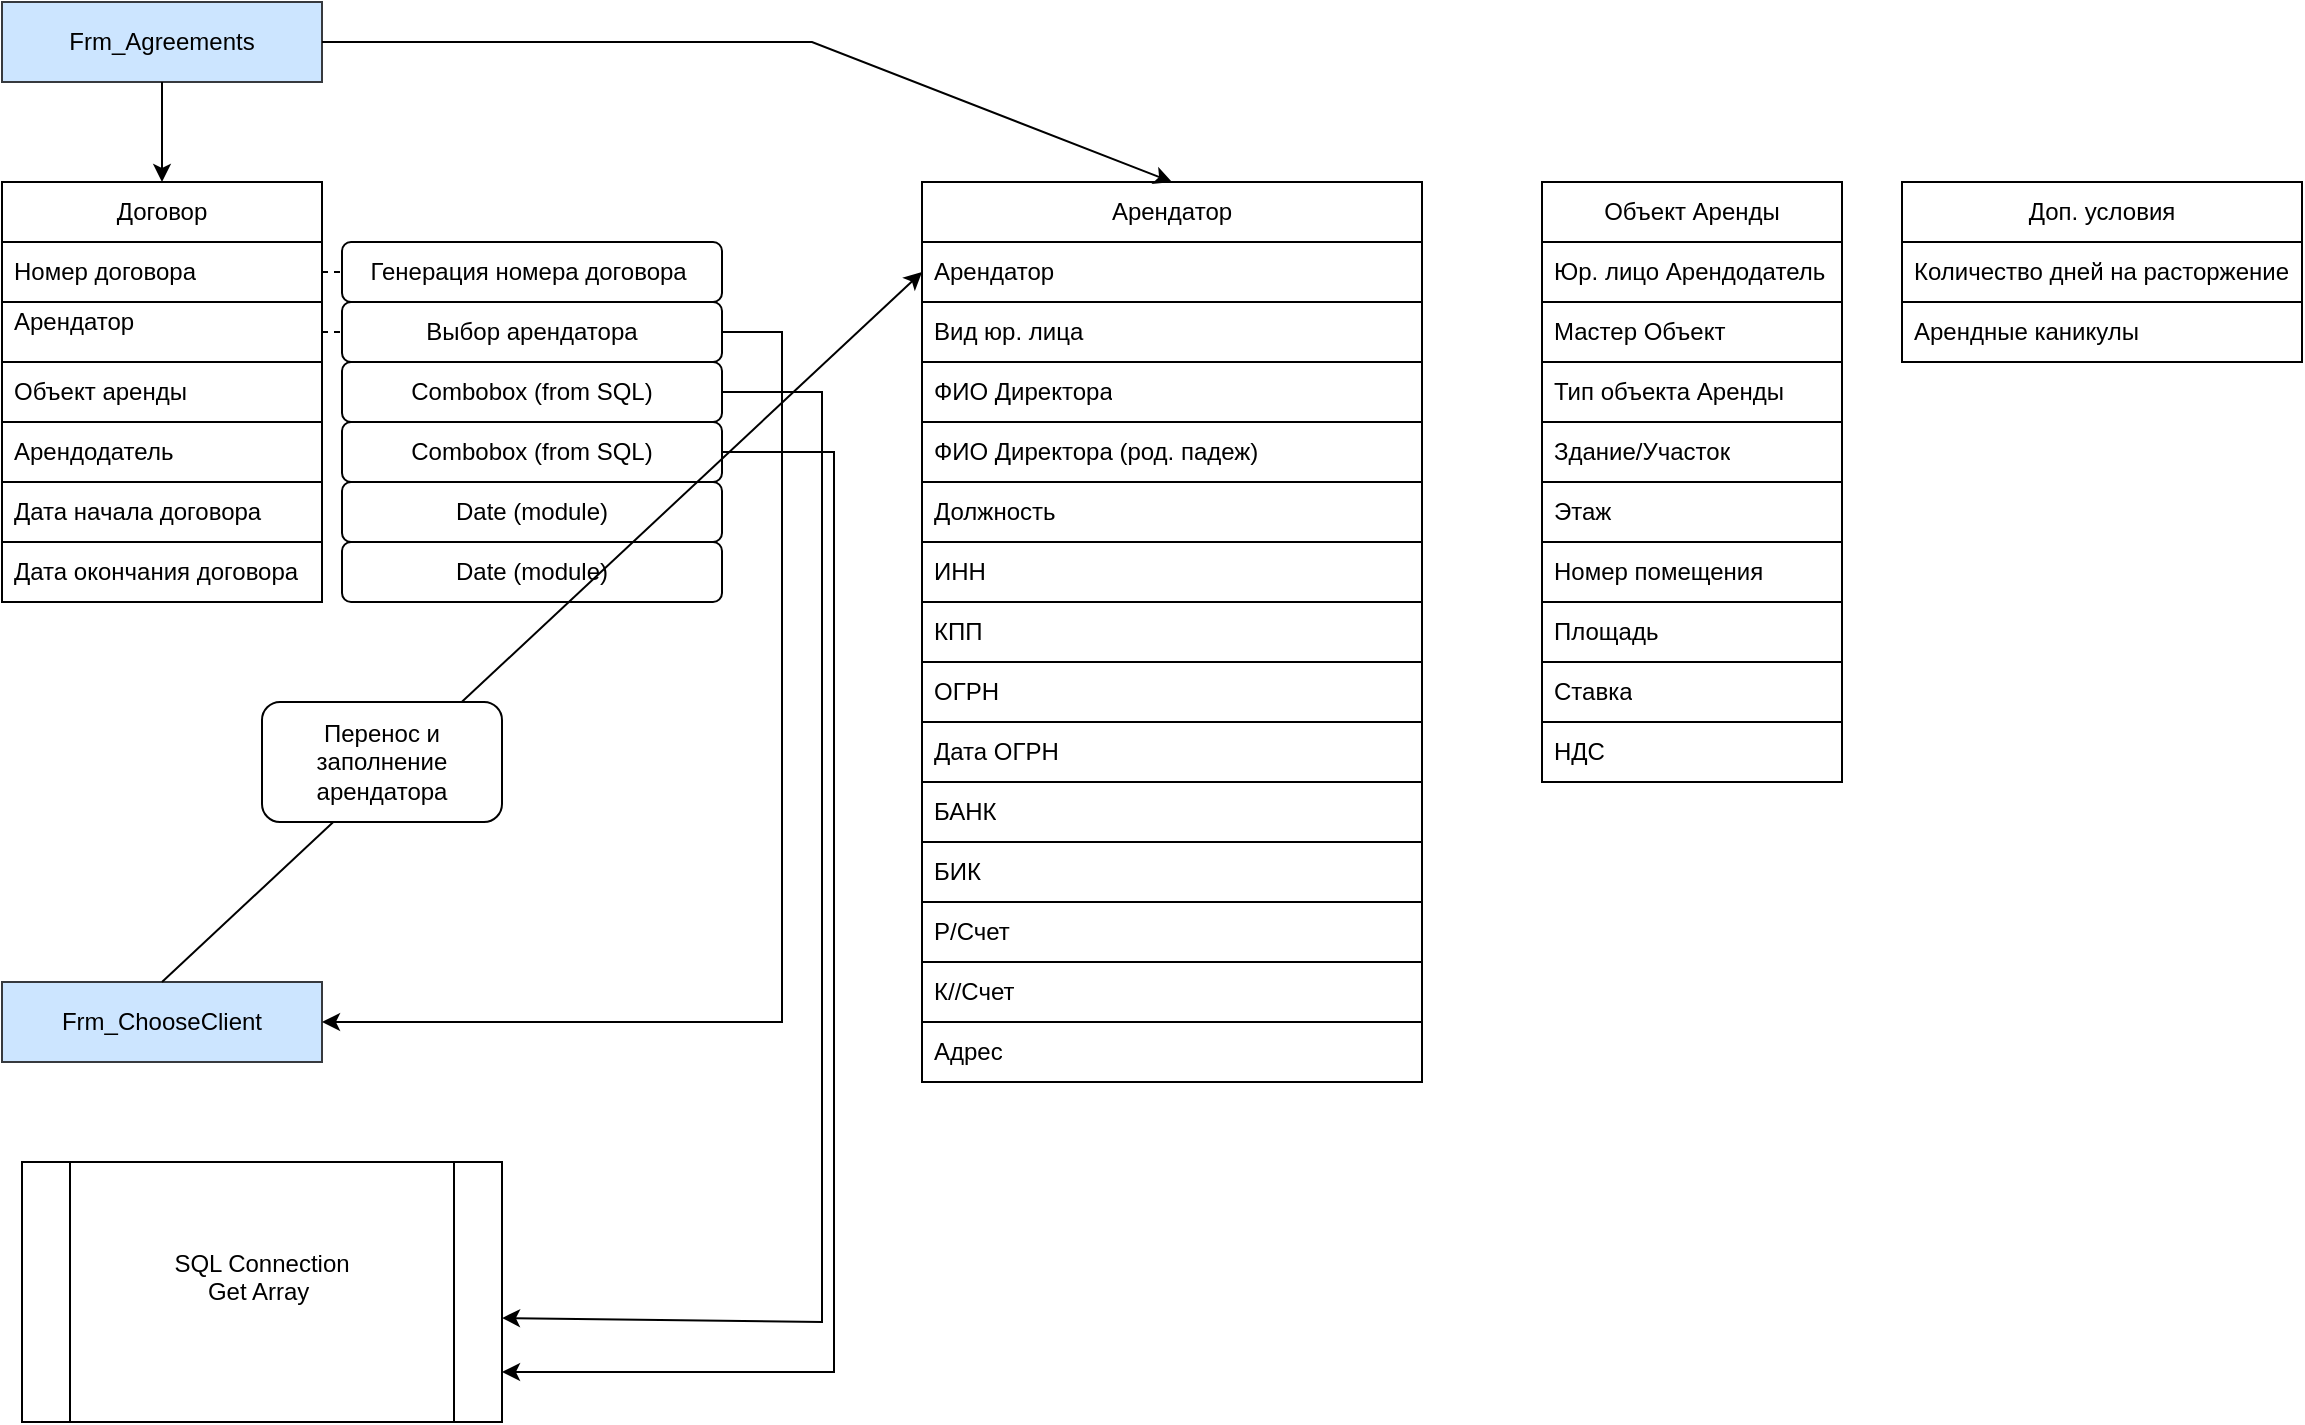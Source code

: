 <mxfile version="28.1.0">
  <diagram name="Страница — 1" id="A1ghsF1BjzzaB-2pd9RQ">
    <mxGraphModel dx="1313" dy="715" grid="1" gridSize="10" guides="1" tooltips="1" connect="1" arrows="1" fold="1" page="1" pageScale="1" pageWidth="3300" pageHeight="4681" math="0" shadow="0">
      <root>
        <mxCell id="0" />
        <mxCell id="1" parent="0" />
        <mxCell id="P2KhmCayWL-FT-29fX9e-1" value="Frm_Agreements" style="rounded=0;whiteSpace=wrap;html=1;fillColor=#cce5ff;strokeColor=#36393d;" parent="1" vertex="1">
          <mxGeometry x="20" y="20" width="160" height="40" as="geometry" />
        </mxCell>
        <mxCell id="P2KhmCayWL-FT-29fX9e-7" value="Договор" style="swimlane;fontStyle=0;childLayout=stackLayout;horizontal=1;startSize=30;horizontalStack=0;resizeParent=1;resizeParentMax=0;resizeLast=0;collapsible=1;marginBottom=0;whiteSpace=wrap;html=1;" parent="1" vertex="1">
          <mxGeometry x="20" y="110" width="160" height="210" as="geometry" />
        </mxCell>
        <mxCell id="P2KhmCayWL-FT-29fX9e-8" value="Номер договора" style="text;strokeColor=default;fillColor=none;align=left;verticalAlign=middle;spacingLeft=4;spacingRight=4;overflow=hidden;points=[[0,0.5],[1,0.5]];portConstraint=eastwest;rotatable=0;whiteSpace=wrap;html=1;" parent="P2KhmCayWL-FT-29fX9e-7" vertex="1">
          <mxGeometry y="30" width="160" height="30" as="geometry" />
        </mxCell>
        <mxCell id="P2KhmCayWL-FT-29fX9e-9" value="Арендатор&lt;div&gt;&lt;br&gt;&lt;/div&gt;" style="text;strokeColor=default;fillColor=none;align=left;verticalAlign=middle;spacingLeft=4;spacingRight=4;overflow=hidden;points=[[0,0.5],[1,0.5]];portConstraint=eastwest;rotatable=0;whiteSpace=wrap;html=1;" parent="P2KhmCayWL-FT-29fX9e-7" vertex="1">
          <mxGeometry y="60" width="160" height="30" as="geometry" />
        </mxCell>
        <mxCell id="P2KhmCayWL-FT-29fX9e-10" value="Объект аренды" style="text;strokeColor=default;fillColor=none;align=left;verticalAlign=middle;spacingLeft=4;spacingRight=4;overflow=hidden;points=[[0,0.5],[1,0.5]];portConstraint=eastwest;rotatable=0;whiteSpace=wrap;html=1;" parent="P2KhmCayWL-FT-29fX9e-7" vertex="1">
          <mxGeometry y="90" width="160" height="30" as="geometry" />
        </mxCell>
        <mxCell id="P2KhmCayWL-FT-29fX9e-11" value="Арендодатель" style="text;strokeColor=default;fillColor=none;align=left;verticalAlign=middle;spacingLeft=4;spacingRight=4;overflow=hidden;points=[[0,0.5],[1,0.5]];portConstraint=eastwest;rotatable=0;whiteSpace=wrap;html=1;" parent="P2KhmCayWL-FT-29fX9e-7" vertex="1">
          <mxGeometry y="120" width="160" height="30" as="geometry" />
        </mxCell>
        <mxCell id="P2KhmCayWL-FT-29fX9e-12" value="Дата начала договора" style="text;strokeColor=none;fillColor=none;align=left;verticalAlign=middle;spacingLeft=4;spacingRight=4;overflow=hidden;points=[[0,0.5],[1,0.5]];portConstraint=eastwest;rotatable=0;whiteSpace=wrap;html=1;" parent="P2KhmCayWL-FT-29fX9e-7" vertex="1">
          <mxGeometry y="150" width="160" height="30" as="geometry" />
        </mxCell>
        <mxCell id="P2KhmCayWL-FT-29fX9e-13" value="Дата окончания договора" style="text;strokeColor=default;fillColor=none;align=left;verticalAlign=middle;spacingLeft=4;spacingRight=4;overflow=hidden;points=[[0,0.5],[1,0.5]];portConstraint=eastwest;rotatable=0;whiteSpace=wrap;html=1;" parent="P2KhmCayWL-FT-29fX9e-7" vertex="1">
          <mxGeometry y="180" width="160" height="30" as="geometry" />
        </mxCell>
        <mxCell id="P2KhmCayWL-FT-29fX9e-14" value="" style="endArrow=classic;html=1;rounded=0;exitX=0.5;exitY=1;exitDx=0;exitDy=0;entryX=0.5;entryY=0;entryDx=0;entryDy=0;" parent="1" source="P2KhmCayWL-FT-29fX9e-1" target="P2KhmCayWL-FT-29fX9e-7" edge="1">
          <mxGeometry width="50" height="50" relative="1" as="geometry">
            <mxPoint x="360" y="140" as="sourcePoint" />
            <mxPoint x="410" y="90" as="targetPoint" />
          </mxGeometry>
        </mxCell>
        <mxCell id="P2KhmCayWL-FT-29fX9e-15" value="Арендатор" style="swimlane;fontStyle=0;childLayout=stackLayout;horizontal=1;startSize=30;horizontalStack=0;resizeParent=1;resizeParentMax=0;resizeLast=0;collapsible=1;marginBottom=0;whiteSpace=wrap;html=1;" parent="1" vertex="1">
          <mxGeometry x="480" y="110" width="250" height="450" as="geometry" />
        </mxCell>
        <mxCell id="P2KhmCayWL-FT-29fX9e-16" value="Арендатор" style="text;strokeColor=none;fillColor=none;align=left;verticalAlign=middle;spacingLeft=4;spacingRight=4;overflow=hidden;points=[[0,0.5],[1,0.5]];portConstraint=eastwest;rotatable=0;whiteSpace=wrap;html=1;" parent="P2KhmCayWL-FT-29fX9e-15" vertex="1">
          <mxGeometry y="30" width="250" height="30" as="geometry" />
        </mxCell>
        <mxCell id="P2KhmCayWL-FT-29fX9e-17" value="&lt;div&gt;Вид юр. лица&lt;/div&gt;" style="text;strokeColor=default;fillColor=none;align=left;verticalAlign=middle;spacingLeft=4;spacingRight=4;overflow=hidden;points=[[0,0.5],[1,0.5]];portConstraint=eastwest;rotatable=0;whiteSpace=wrap;html=1;" parent="P2KhmCayWL-FT-29fX9e-15" vertex="1">
          <mxGeometry y="60" width="250" height="30" as="geometry" />
        </mxCell>
        <mxCell id="P2KhmCayWL-FT-29fX9e-18" value="ФИО Директора" style="text;strokeColor=default;fillColor=none;align=left;verticalAlign=middle;spacingLeft=4;spacingRight=4;overflow=hidden;points=[[0,0.5],[1,0.5]];portConstraint=eastwest;rotatable=0;whiteSpace=wrap;html=1;" parent="P2KhmCayWL-FT-29fX9e-15" vertex="1">
          <mxGeometry y="90" width="250" height="30" as="geometry" />
        </mxCell>
        <mxCell id="P2KhmCayWL-FT-29fX9e-19" value="ФИО Директора (род. падеж)" style="text;strokeColor=default;fillColor=none;align=left;verticalAlign=middle;spacingLeft=4;spacingRight=4;overflow=hidden;points=[[0,0.5],[1,0.5]];portConstraint=eastwest;rotatable=0;whiteSpace=wrap;html=1;" parent="P2KhmCayWL-FT-29fX9e-15" vertex="1">
          <mxGeometry y="120" width="250" height="30" as="geometry" />
        </mxCell>
        <mxCell id="P2KhmCayWL-FT-29fX9e-20" value="Должность" style="text;strokeColor=default;fillColor=none;align=left;verticalAlign=middle;spacingLeft=4;spacingRight=4;overflow=hidden;points=[[0,0.5],[1,0.5]];portConstraint=eastwest;rotatable=0;whiteSpace=wrap;html=1;" parent="P2KhmCayWL-FT-29fX9e-15" vertex="1">
          <mxGeometry y="150" width="250" height="30" as="geometry" />
        </mxCell>
        <mxCell id="P2KhmCayWL-FT-29fX9e-21" value="ИНН" style="text;strokeColor=default;fillColor=none;align=left;verticalAlign=middle;spacingLeft=4;spacingRight=4;overflow=hidden;points=[[0,0.5],[1,0.5]];portConstraint=eastwest;rotatable=0;whiteSpace=wrap;html=1;" parent="P2KhmCayWL-FT-29fX9e-15" vertex="1">
          <mxGeometry y="180" width="250" height="30" as="geometry" />
        </mxCell>
        <mxCell id="P2KhmCayWL-FT-29fX9e-22" value="КПП" style="text;strokeColor=default;fillColor=none;align=left;verticalAlign=middle;spacingLeft=4;spacingRight=4;overflow=hidden;points=[[0,0.5],[1,0.5]];portConstraint=eastwest;rotatable=0;whiteSpace=wrap;html=1;" parent="P2KhmCayWL-FT-29fX9e-15" vertex="1">
          <mxGeometry y="210" width="250" height="30" as="geometry" />
        </mxCell>
        <mxCell id="P2KhmCayWL-FT-29fX9e-23" value="ОГРН" style="text;strokeColor=default;fillColor=none;align=left;verticalAlign=middle;spacingLeft=4;spacingRight=4;overflow=hidden;points=[[0,0.5],[1,0.5]];portConstraint=eastwest;rotatable=0;whiteSpace=wrap;html=1;" parent="P2KhmCayWL-FT-29fX9e-15" vertex="1">
          <mxGeometry y="240" width="250" height="30" as="geometry" />
        </mxCell>
        <mxCell id="P2KhmCayWL-FT-29fX9e-24" value="Дата ОГРН" style="text;strokeColor=default;fillColor=none;align=left;verticalAlign=middle;spacingLeft=4;spacingRight=4;overflow=hidden;points=[[0,0.5],[1,0.5]];portConstraint=eastwest;rotatable=0;whiteSpace=wrap;html=1;" parent="P2KhmCayWL-FT-29fX9e-15" vertex="1">
          <mxGeometry y="270" width="250" height="30" as="geometry" />
        </mxCell>
        <mxCell id="P2KhmCayWL-FT-29fX9e-25" value="БАНК" style="text;strokeColor=default;fillColor=none;align=left;verticalAlign=middle;spacingLeft=4;spacingRight=4;overflow=hidden;points=[[0,0.5],[1,0.5]];portConstraint=eastwest;rotatable=0;whiteSpace=wrap;html=1;" parent="P2KhmCayWL-FT-29fX9e-15" vertex="1">
          <mxGeometry y="300" width="250" height="30" as="geometry" />
        </mxCell>
        <mxCell id="P2KhmCayWL-FT-29fX9e-26" value="БИК" style="text;strokeColor=default;fillColor=none;align=left;verticalAlign=middle;spacingLeft=4;spacingRight=4;overflow=hidden;points=[[0,0.5],[1,0.5]];portConstraint=eastwest;rotatable=0;whiteSpace=wrap;html=1;" parent="P2KhmCayWL-FT-29fX9e-15" vertex="1">
          <mxGeometry y="330" width="250" height="30" as="geometry" />
        </mxCell>
        <mxCell id="P2KhmCayWL-FT-29fX9e-27" value="Р/Счет" style="text;strokeColor=default;fillColor=none;align=left;verticalAlign=middle;spacingLeft=4;spacingRight=4;overflow=hidden;points=[[0,0.5],[1,0.5]];portConstraint=eastwest;rotatable=0;whiteSpace=wrap;html=1;" parent="P2KhmCayWL-FT-29fX9e-15" vertex="1">
          <mxGeometry y="360" width="250" height="30" as="geometry" />
        </mxCell>
        <mxCell id="P2KhmCayWL-FT-29fX9e-28" value="К//Счет" style="text;strokeColor=default;fillColor=none;align=left;verticalAlign=middle;spacingLeft=4;spacingRight=4;overflow=hidden;points=[[0,0.5],[1,0.5]];portConstraint=eastwest;rotatable=0;whiteSpace=wrap;html=1;" parent="P2KhmCayWL-FT-29fX9e-15" vertex="1">
          <mxGeometry y="390" width="250" height="30" as="geometry" />
        </mxCell>
        <mxCell id="P2KhmCayWL-FT-29fX9e-29" value="Адрес" style="text;strokeColor=default;fillColor=none;align=left;verticalAlign=middle;spacingLeft=4;spacingRight=4;overflow=hidden;points=[[0,0.5],[1,0.5]];portConstraint=eastwest;rotatable=0;whiteSpace=wrap;html=1;" parent="P2KhmCayWL-FT-29fX9e-15" vertex="1">
          <mxGeometry y="420" width="250" height="30" as="geometry" />
        </mxCell>
        <mxCell id="P2KhmCayWL-FT-29fX9e-30" value="" style="endArrow=classic;html=1;rounded=0;exitX=1;exitY=0.5;exitDx=0;exitDy=0;entryX=0.5;entryY=0;entryDx=0;entryDy=0;" parent="1" source="P2KhmCayWL-FT-29fX9e-1" target="P2KhmCayWL-FT-29fX9e-15" edge="1">
          <mxGeometry width="50" height="50" relative="1" as="geometry">
            <mxPoint x="520" y="290" as="sourcePoint" />
            <mxPoint x="570" y="240" as="targetPoint" />
            <Array as="points">
              <mxPoint x="425" y="40" />
            </Array>
          </mxGeometry>
        </mxCell>
        <mxCell id="P2KhmCayWL-FT-29fX9e-32" value="Генерация номера договора&amp;nbsp;" style="rounded=1;whiteSpace=wrap;html=1;fillColor=light-dark(#FFFFFF,#66FF66);" parent="1" vertex="1">
          <mxGeometry x="190" y="140" width="190" height="30" as="geometry" />
        </mxCell>
        <mxCell id="P2KhmCayWL-FT-29fX9e-33" value="" style="endArrow=none;dashed=1;html=1;rounded=0;" parent="1" source="P2KhmCayWL-FT-29fX9e-8" target="P2KhmCayWL-FT-29fX9e-32" edge="1">
          <mxGeometry width="50" height="50" relative="1" as="geometry">
            <mxPoint x="550" y="370" as="sourcePoint" />
            <mxPoint x="600" y="320" as="targetPoint" />
          </mxGeometry>
        </mxCell>
        <mxCell id="P2KhmCayWL-FT-29fX9e-34" value="Выбор арендатора" style="rounded=1;whiteSpace=wrap;html=1;" parent="1" vertex="1">
          <mxGeometry x="190" y="170" width="190" height="30" as="geometry" />
        </mxCell>
        <mxCell id="P2KhmCayWL-FT-29fX9e-35" value="Frm_ChooseClient" style="rounded=0;whiteSpace=wrap;html=1;fillColor=#cce5ff;strokeColor=#36393d;" parent="1" vertex="1">
          <mxGeometry x="20" y="510" width="160" height="40" as="geometry" />
        </mxCell>
        <mxCell id="P2KhmCayWL-FT-29fX9e-37" value="" style="endArrow=none;dashed=1;html=1;rounded=0;" parent="1" source="P2KhmCayWL-FT-29fX9e-9" target="P2KhmCayWL-FT-29fX9e-34" edge="1">
          <mxGeometry width="50" height="50" relative="1" as="geometry">
            <mxPoint x="550" y="270" as="sourcePoint" />
            <mxPoint x="600" y="220" as="targetPoint" />
          </mxGeometry>
        </mxCell>
        <mxCell id="P2KhmCayWL-FT-29fX9e-38" value="Combobox (from SQL)" style="rounded=1;whiteSpace=wrap;html=1;" parent="1" vertex="1">
          <mxGeometry x="190" y="200" width="190" height="30" as="geometry" />
        </mxCell>
        <mxCell id="P2KhmCayWL-FT-29fX9e-39" value="Combobox (from SQL)" style="rounded=1;whiteSpace=wrap;html=1;" parent="1" vertex="1">
          <mxGeometry x="190" y="230" width="190" height="30" as="geometry" />
        </mxCell>
        <mxCell id="P2KhmCayWL-FT-29fX9e-40" value="Date (module)" style="rounded=1;whiteSpace=wrap;html=1;fillColor=light-dark(#FFFFFF,#FF9933);" parent="1" vertex="1">
          <mxGeometry x="190" y="260" width="190" height="30" as="geometry" />
        </mxCell>
        <mxCell id="P2KhmCayWL-FT-29fX9e-41" value="Date (module)" style="rounded=1;whiteSpace=wrap;html=1;fillColor=light-dark(#FFFFFF,#FF9933);" parent="1" vertex="1">
          <mxGeometry x="190" y="290" width="190" height="30" as="geometry" />
        </mxCell>
        <mxCell id="jIrSYvurTz4iu8cJAzpZ-1" value="" style="endArrow=classic;html=1;rounded=0;exitX=1;exitY=0.5;exitDx=0;exitDy=0;entryX=1;entryY=0.5;entryDx=0;entryDy=0;" edge="1" parent="1" source="P2KhmCayWL-FT-29fX9e-34" target="P2KhmCayWL-FT-29fX9e-35">
          <mxGeometry width="50" height="50" relative="1" as="geometry">
            <mxPoint x="550" y="270" as="sourcePoint" />
            <mxPoint x="600" y="220" as="targetPoint" />
            <Array as="points">
              <mxPoint x="410" y="185" />
              <mxPoint x="410" y="530" />
            </Array>
          </mxGeometry>
        </mxCell>
        <mxCell id="jIrSYvurTz4iu8cJAzpZ-2" value="SQL Connection&lt;div&gt;Get Array&amp;nbsp;&lt;/div&gt;&lt;div&gt;&lt;br&gt;&lt;/div&gt;" style="shape=process;whiteSpace=wrap;html=1;backgroundOutline=1;" vertex="1" parent="1">
          <mxGeometry x="30" y="600" width="240" height="130" as="geometry" />
        </mxCell>
        <mxCell id="jIrSYvurTz4iu8cJAzpZ-3" value="" style="endArrow=classic;html=1;rounded=0;exitX=1;exitY=0.5;exitDx=0;exitDy=0;" edge="1" parent="1" source="P2KhmCayWL-FT-29fX9e-38">
          <mxGeometry width="50" height="50" relative="1" as="geometry">
            <mxPoint x="380" y="215" as="sourcePoint" />
            <mxPoint x="270" y="678" as="targetPoint" />
            <Array as="points">
              <mxPoint x="430" y="215" />
              <mxPoint x="430" y="680" />
            </Array>
          </mxGeometry>
        </mxCell>
        <mxCell id="jIrSYvurTz4iu8cJAzpZ-4" value="" style="endArrow=classic;html=1;rounded=0;exitX=1;exitY=0.5;exitDx=0;exitDy=0;" edge="1" parent="1" source="P2KhmCayWL-FT-29fX9e-39">
          <mxGeometry width="50" height="50" relative="1" as="geometry">
            <mxPoint x="386" y="240" as="sourcePoint" />
            <mxPoint x="270" y="705" as="targetPoint" />
            <Array as="points">
              <mxPoint x="436" y="245" />
              <mxPoint x="436" y="705" />
            </Array>
          </mxGeometry>
        </mxCell>
        <mxCell id="jIrSYvurTz4iu8cJAzpZ-5" value="" style="endArrow=classic;html=1;rounded=0;exitX=0.5;exitY=0;exitDx=0;exitDy=0;entryX=0;entryY=0.5;entryDx=0;entryDy=0;" edge="1" parent="1" source="P2KhmCayWL-FT-29fX9e-35" target="P2KhmCayWL-FT-29fX9e-16">
          <mxGeometry width="50" height="50" relative="1" as="geometry">
            <mxPoint x="550" y="370" as="sourcePoint" />
            <mxPoint x="600" y="320" as="targetPoint" />
          </mxGeometry>
        </mxCell>
        <mxCell id="jIrSYvurTz4iu8cJAzpZ-6" value="Перенос и заполнение арендатора" style="rounded=1;whiteSpace=wrap;html=1;" vertex="1" parent="1">
          <mxGeometry x="150" y="370" width="120" height="60" as="geometry" />
        </mxCell>
        <mxCell id="jIrSYvurTz4iu8cJAzpZ-7" value="Объект Аренды" style="swimlane;fontStyle=0;childLayout=stackLayout;horizontal=1;startSize=30;horizontalStack=0;resizeParent=1;resizeParentMax=0;resizeLast=0;collapsible=1;marginBottom=0;whiteSpace=wrap;html=1;" vertex="1" parent="1">
          <mxGeometry x="790" y="110" width="150" height="300" as="geometry" />
        </mxCell>
        <mxCell id="jIrSYvurTz4iu8cJAzpZ-8" value="Юр. лицо Арендодатель" style="text;strokeColor=none;fillColor=none;align=left;verticalAlign=middle;spacingLeft=4;spacingRight=4;overflow=hidden;points=[[0,0.5],[1,0.5]];portConstraint=eastwest;rotatable=0;whiteSpace=wrap;html=1;" vertex="1" parent="jIrSYvurTz4iu8cJAzpZ-7">
          <mxGeometry y="30" width="150" height="30" as="geometry" />
        </mxCell>
        <mxCell id="jIrSYvurTz4iu8cJAzpZ-9" value="&lt;div&gt;Мастер Объект&lt;span style=&quot;white-space: pre;&quot;&gt;&#x9;&lt;/span&gt;&lt;/div&gt;" style="text;strokeColor=default;fillColor=none;align=left;verticalAlign=middle;spacingLeft=4;spacingRight=4;overflow=hidden;points=[[0,0.5],[1,0.5]];portConstraint=eastwest;rotatable=0;whiteSpace=wrap;html=1;" vertex="1" parent="jIrSYvurTz4iu8cJAzpZ-7">
          <mxGeometry y="60" width="150" height="30" as="geometry" />
        </mxCell>
        <mxCell id="jIrSYvurTz4iu8cJAzpZ-10" value="Тип объекта Аренды" style="text;strokeColor=default;fillColor=none;align=left;verticalAlign=middle;spacingLeft=4;spacingRight=4;overflow=hidden;points=[[0,0.5],[1,0.5]];portConstraint=eastwest;rotatable=0;whiteSpace=wrap;html=1;" vertex="1" parent="jIrSYvurTz4iu8cJAzpZ-7">
          <mxGeometry y="90" width="150" height="30" as="geometry" />
        </mxCell>
        <mxCell id="jIrSYvurTz4iu8cJAzpZ-11" value="Здание/Участок" style="text;strokeColor=default;fillColor=none;align=left;verticalAlign=middle;spacingLeft=4;spacingRight=4;overflow=hidden;points=[[0,0.5],[1,0.5]];portConstraint=eastwest;rotatable=0;whiteSpace=wrap;html=1;" vertex="1" parent="jIrSYvurTz4iu8cJAzpZ-7">
          <mxGeometry y="120" width="150" height="30" as="geometry" />
        </mxCell>
        <mxCell id="jIrSYvurTz4iu8cJAzpZ-12" value="Этаж&lt;span style=&quot;white-space: pre;&quot;&gt;&#x9;&lt;/span&gt;" style="text;strokeColor=default;fillColor=none;align=left;verticalAlign=middle;spacingLeft=4;spacingRight=4;overflow=hidden;points=[[0,0.5],[1,0.5]];portConstraint=eastwest;rotatable=0;whiteSpace=wrap;html=1;" vertex="1" parent="jIrSYvurTz4iu8cJAzpZ-7">
          <mxGeometry y="150" width="150" height="30" as="geometry" />
        </mxCell>
        <mxCell id="jIrSYvurTz4iu8cJAzpZ-13" value="Номер помещения" style="text;strokeColor=default;fillColor=none;align=left;verticalAlign=middle;spacingLeft=4;spacingRight=4;overflow=hidden;points=[[0,0.5],[1,0.5]];portConstraint=eastwest;rotatable=0;whiteSpace=wrap;html=1;" vertex="1" parent="jIrSYvurTz4iu8cJAzpZ-7">
          <mxGeometry y="180" width="150" height="30" as="geometry" />
        </mxCell>
        <mxCell id="jIrSYvurTz4iu8cJAzpZ-14" value="Площадь" style="text;strokeColor=default;fillColor=none;align=left;verticalAlign=middle;spacingLeft=4;spacingRight=4;overflow=hidden;points=[[0,0.5],[1,0.5]];portConstraint=eastwest;rotatable=0;whiteSpace=wrap;html=1;" vertex="1" parent="jIrSYvurTz4iu8cJAzpZ-7">
          <mxGeometry y="210" width="150" height="30" as="geometry" />
        </mxCell>
        <mxCell id="jIrSYvurTz4iu8cJAzpZ-15" value="Ставка" style="text;strokeColor=default;fillColor=none;align=left;verticalAlign=middle;spacingLeft=4;spacingRight=4;overflow=hidden;points=[[0,0.5],[1,0.5]];portConstraint=eastwest;rotatable=0;whiteSpace=wrap;html=1;" vertex="1" parent="jIrSYvurTz4iu8cJAzpZ-7">
          <mxGeometry y="240" width="150" height="30" as="geometry" />
        </mxCell>
        <mxCell id="jIrSYvurTz4iu8cJAzpZ-16" value="НДС" style="text;strokeColor=default;fillColor=none;align=left;verticalAlign=middle;spacingLeft=4;spacingRight=4;overflow=hidden;points=[[0,0.5],[1,0.5]];portConstraint=eastwest;rotatable=0;whiteSpace=wrap;html=1;" vertex="1" parent="jIrSYvurTz4iu8cJAzpZ-7">
          <mxGeometry y="270" width="150" height="30" as="geometry" />
        </mxCell>
        <mxCell id="jIrSYvurTz4iu8cJAzpZ-22" value="Доп. условия" style="swimlane;fontStyle=0;childLayout=stackLayout;horizontal=1;startSize=30;horizontalStack=0;resizeParent=1;resizeParentMax=0;resizeLast=0;collapsible=1;marginBottom=0;whiteSpace=wrap;html=1;" vertex="1" parent="1">
          <mxGeometry x="970" y="110" width="200" height="90" as="geometry" />
        </mxCell>
        <mxCell id="jIrSYvurTz4iu8cJAzpZ-23" value="Количество дней на расторжение" style="text;strokeColor=none;fillColor=none;align=left;verticalAlign=middle;spacingLeft=4;spacingRight=4;overflow=hidden;points=[[0,0.5],[1,0.5]];portConstraint=eastwest;rotatable=0;whiteSpace=wrap;html=1;" vertex="1" parent="jIrSYvurTz4iu8cJAzpZ-22">
          <mxGeometry y="30" width="200" height="30" as="geometry" />
        </mxCell>
        <mxCell id="jIrSYvurTz4iu8cJAzpZ-24" value="Арендные каникулы" style="text;strokeColor=default;fillColor=none;align=left;verticalAlign=middle;spacingLeft=4;spacingRight=4;overflow=hidden;points=[[0,0.5],[1,0.5]];portConstraint=eastwest;rotatable=0;whiteSpace=wrap;html=1;" vertex="1" parent="jIrSYvurTz4iu8cJAzpZ-22">
          <mxGeometry y="60" width="200" height="30" as="geometry" />
        </mxCell>
      </root>
    </mxGraphModel>
  </diagram>
</mxfile>
